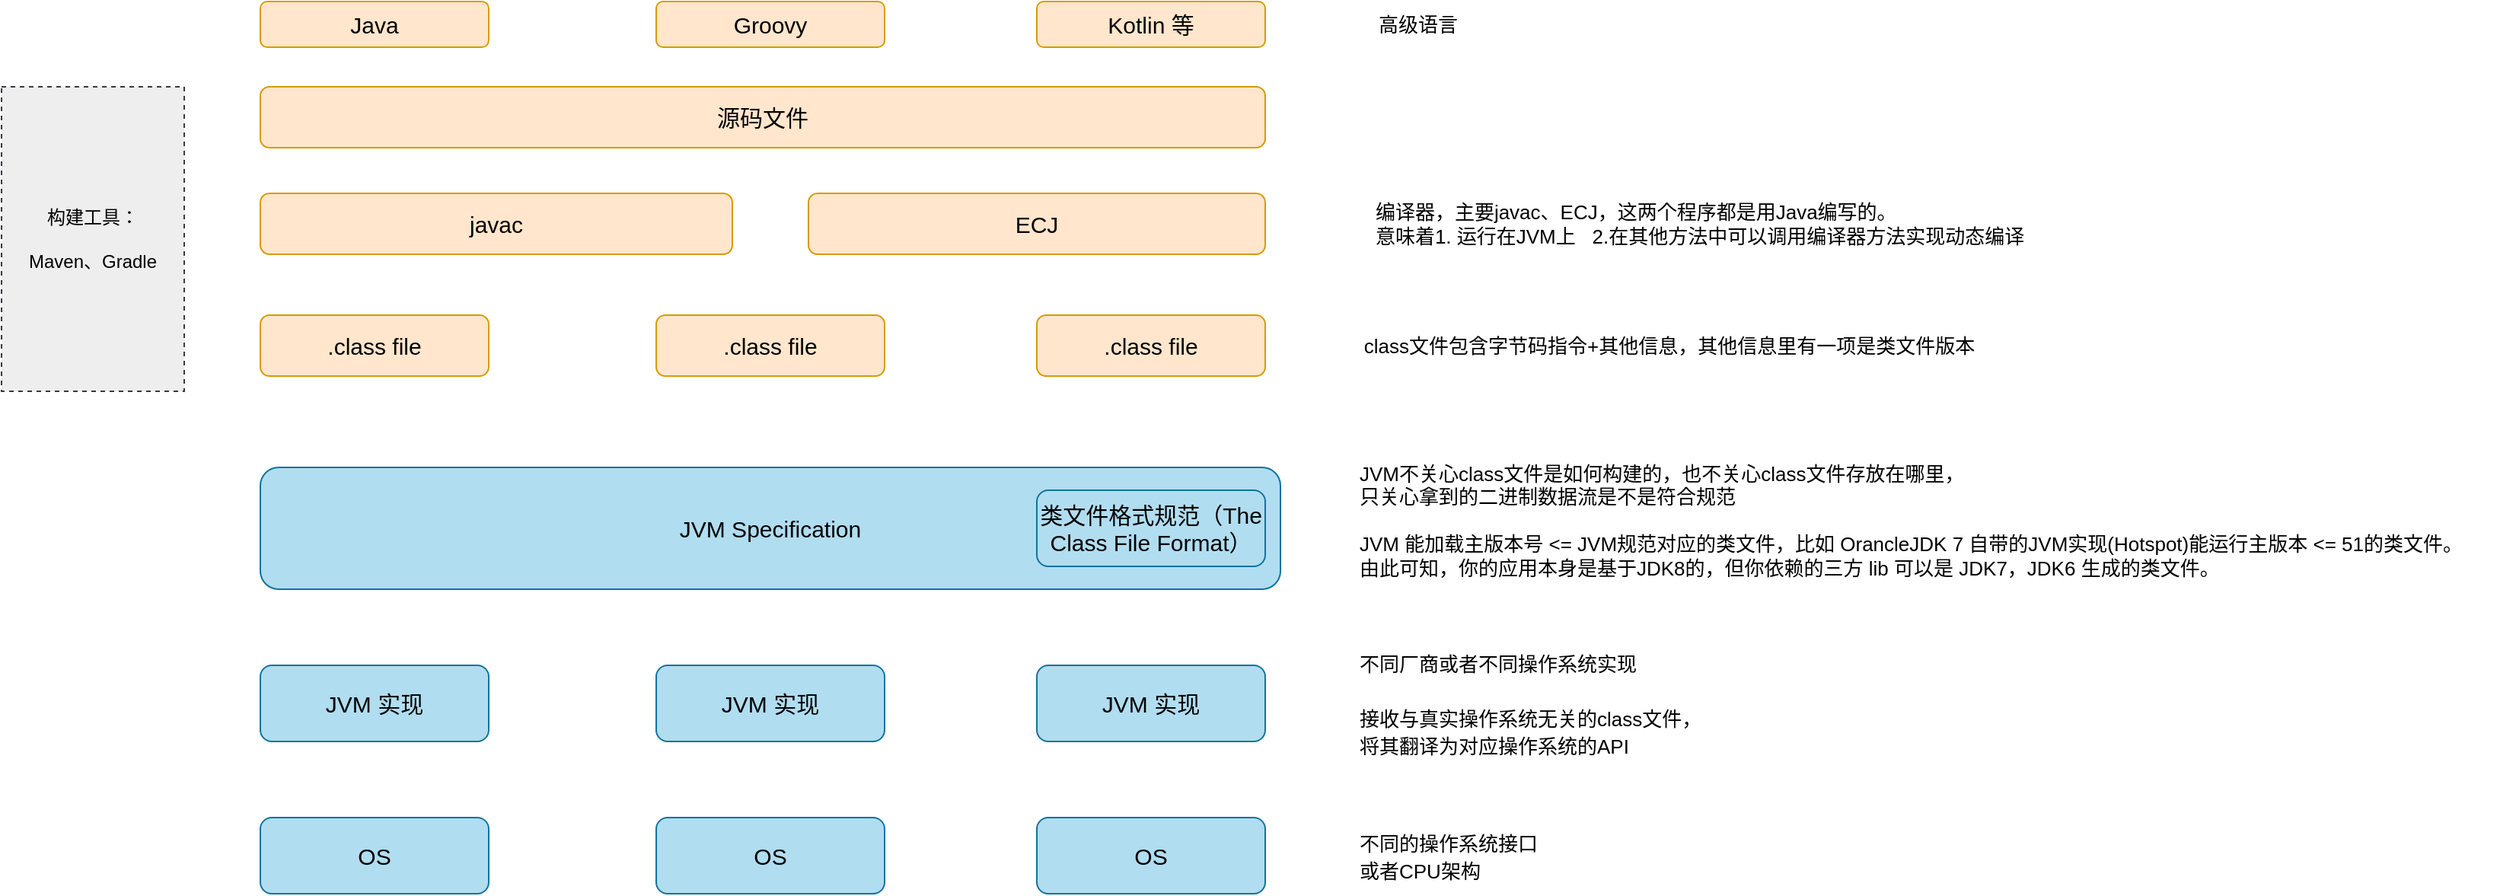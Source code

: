 <mxfile version="21.6.1" type="device">
  <diagram name="第 1 页" id="1w5NsC2emiLNdVD03kNB">
    <mxGraphModel dx="1834" dy="1244" grid="1" gridSize="10" guides="1" tooltips="1" connect="1" arrows="1" fold="1" page="0" pageScale="1" pageWidth="827" pageHeight="1169" math="0" shadow="0">
      <root>
        <mxCell id="0" />
        <mxCell id="1" parent="0" />
        <mxCell id="37xs_Hc1dv1iKzHrnzp1-1" value="OS" style="rounded=1;whiteSpace=wrap;html=1;fontSize=15;fillColor=#b1ddf0;strokeColor=#10739e;" vertex="1" parent="1">
          <mxGeometry x="-20" y="440" width="150" height="50" as="geometry" />
        </mxCell>
        <mxCell id="37xs_Hc1dv1iKzHrnzp1-4" value="OS" style="rounded=1;whiteSpace=wrap;html=1;fontSize=15;fillColor=#b1ddf0;strokeColor=#10739e;" vertex="1" parent="1">
          <mxGeometry x="240" y="440" width="150" height="50" as="geometry" />
        </mxCell>
        <mxCell id="37xs_Hc1dv1iKzHrnzp1-5" value="OS" style="rounded=1;whiteSpace=wrap;html=1;fontSize=15;fillColor=#b1ddf0;strokeColor=#10739e;" vertex="1" parent="1">
          <mxGeometry x="490" y="440" width="150" height="50" as="geometry" />
        </mxCell>
        <mxCell id="37xs_Hc1dv1iKzHrnzp1-8" value="&lt;font style=&quot;font-size: 13px;&quot;&gt;不同的操作系统接口或者CPU架构&lt;/font&gt;" style="text;html=1;strokeColor=none;fillColor=none;align=left;verticalAlign=middle;whiteSpace=wrap;rounded=0;fontSize=15;" vertex="1" parent="1">
          <mxGeometry x="700" y="450" width="130" height="30" as="geometry" />
        </mxCell>
        <mxCell id="37xs_Hc1dv1iKzHrnzp1-9" value="JVM Specification" style="rounded=1;whiteSpace=wrap;html=1;fontSize=15;fillColor=#b1ddf0;strokeColor=#10739e;" vertex="1" parent="1">
          <mxGeometry x="-20" y="210" width="670" height="80" as="geometry" />
        </mxCell>
        <mxCell id="37xs_Hc1dv1iKzHrnzp1-10" value="JVM 实现" style="rounded=1;whiteSpace=wrap;html=1;fontSize=15;fillColor=#b1ddf0;strokeColor=#10739e;" vertex="1" parent="1">
          <mxGeometry x="-20" y="340" width="150" height="50" as="geometry" />
        </mxCell>
        <mxCell id="37xs_Hc1dv1iKzHrnzp1-11" value="JVM 实现" style="rounded=1;whiteSpace=wrap;html=1;fontSize=15;fillColor=#b1ddf0;strokeColor=#10739e;" vertex="1" parent="1">
          <mxGeometry x="240" y="340" width="150" height="50" as="geometry" />
        </mxCell>
        <mxCell id="37xs_Hc1dv1iKzHrnzp1-12" value="JVM 实现" style="rounded=1;whiteSpace=wrap;html=1;fontSize=15;fillColor=#b1ddf0;strokeColor=#10739e;" vertex="1" parent="1">
          <mxGeometry x="490" y="340" width="150" height="50" as="geometry" />
        </mxCell>
        <mxCell id="37xs_Hc1dv1iKzHrnzp1-13" value="&lt;font style=&quot;font-size: 13px;&quot;&gt;不同厂商或者不同操作系统实现&lt;br&gt;&lt;br&gt;接收与真实操作系统无关的class文件，将其翻译为对应操作系统的API&lt;/font&gt;" style="text;html=1;strokeColor=none;fillColor=none;align=left;verticalAlign=middle;whiteSpace=wrap;rounded=0;fontSize=15;" vertex="1" parent="1">
          <mxGeometry x="700" y="350" width="230" height="30" as="geometry" />
        </mxCell>
        <mxCell id="37xs_Hc1dv1iKzHrnzp1-17" value="类文件格式规范（The Class File Format）" style="rounded=1;whiteSpace=wrap;html=1;fontSize=15;fillColor=#b1ddf0;strokeColor=#10739e;" vertex="1" parent="1">
          <mxGeometry x="490" y="225" width="150" height="50" as="geometry" />
        </mxCell>
        <mxCell id="37xs_Hc1dv1iKzHrnzp1-18" value=".class file" style="rounded=1;whiteSpace=wrap;html=1;fontSize=15;fillColor=#ffe6cc;strokeColor=#d79b00;" vertex="1" parent="1">
          <mxGeometry x="-20" y="110" width="150" height="40" as="geometry" />
        </mxCell>
        <mxCell id="37xs_Hc1dv1iKzHrnzp1-19" value=".class file" style="rounded=1;whiteSpace=wrap;html=1;fontSize=15;fillColor=#ffe6cc;strokeColor=#d79b00;" vertex="1" parent="1">
          <mxGeometry x="240" y="110" width="150" height="40" as="geometry" />
        </mxCell>
        <mxCell id="37xs_Hc1dv1iKzHrnzp1-20" value=".class file" style="rounded=1;whiteSpace=wrap;html=1;fontSize=15;fillColor=#ffe6cc;strokeColor=#d79b00;" vertex="1" parent="1">
          <mxGeometry x="490" y="110" width="150" height="40" as="geometry" />
        </mxCell>
        <mxCell id="37xs_Hc1dv1iKzHrnzp1-21" value="&lt;font style=&quot;&quot;&gt;JVM不关心class文件是如何构建的，也不关心class文件存放在哪里，&lt;br style=&quot;font-size: 13px;&quot;&gt;只关心拿到的二进制数据流是不是符合规范&lt;br&gt;&lt;br&gt;&lt;div style=&quot;&quot;&gt;JVM 能加载主版本号 &amp;lt;= JVM规范对应的类文件，比如 OrancleJDK 7 自带的JVM实现(Hotspot)能运行主版本 &amp;lt;= 51的类文件。&lt;/div&gt;&lt;div style=&quot;&quot;&gt;由此可知，你的应用本身是基于JDK8的，但你依赖的三方 lib 可以是 JDK7，JDK6 生成的类文件。&lt;/div&gt;&lt;/font&gt;" style="text;html=1;align=left;verticalAlign=middle;resizable=0;points=[];autosize=1;strokeColor=none;fillColor=none;fontSize=13;" vertex="1" parent="1">
          <mxGeometry x="700" y="200" width="750" height="90" as="geometry" />
        </mxCell>
        <mxCell id="37xs_Hc1dv1iKzHrnzp1-23" value="&lt;font style=&quot;font-size: 13px;&quot;&gt;class文件包含字节码指令+其他信息，其他信息里有一项是类文件版本&lt;/font&gt;" style="text;html=1;align=center;verticalAlign=middle;resizable=0;points=[];autosize=1;strokeColor=none;fillColor=none;" vertex="1" parent="1">
          <mxGeometry x="695" y="115" width="420" height="30" as="geometry" />
        </mxCell>
        <mxCell id="37xs_Hc1dv1iKzHrnzp1-24" value="Java" style="rounded=1;whiteSpace=wrap;html=1;fontSize=15;fillColor=#ffe6cc;strokeColor=#d79b00;" vertex="1" parent="1">
          <mxGeometry x="-20" y="-96" width="150" height="30" as="geometry" />
        </mxCell>
        <mxCell id="37xs_Hc1dv1iKzHrnzp1-25" value="Groovy" style="rounded=1;whiteSpace=wrap;html=1;fontSize=15;fillColor=#ffe6cc;strokeColor=#d79b00;" vertex="1" parent="1">
          <mxGeometry x="240" y="-96" width="150" height="30" as="geometry" />
        </mxCell>
        <mxCell id="37xs_Hc1dv1iKzHrnzp1-26" value="Kotlin 等" style="rounded=1;whiteSpace=wrap;html=1;fontSize=15;fillColor=#ffe6cc;strokeColor=#d79b00;" vertex="1" parent="1">
          <mxGeometry x="490" y="-96" width="150" height="30" as="geometry" />
        </mxCell>
        <mxCell id="37xs_Hc1dv1iKzHrnzp1-27" value="&lt;span style=&quot;font-size: 13px;&quot;&gt;高级语言&lt;/span&gt;" style="text;html=1;align=center;verticalAlign=middle;resizable=0;points=[];autosize=1;strokeColor=none;fillColor=none;" vertex="1" parent="1">
          <mxGeometry x="700" y="-96" width="80" height="30" as="geometry" />
        </mxCell>
        <mxCell id="37xs_Hc1dv1iKzHrnzp1-28" value="源码文件" style="rounded=1;whiteSpace=wrap;html=1;fontSize=15;fillColor=#ffe6cc;strokeColor=#d79b00;" vertex="1" parent="1">
          <mxGeometry x="-20" y="-40" width="660" height="40" as="geometry" />
        </mxCell>
        <mxCell id="37xs_Hc1dv1iKzHrnzp1-29" value="javac" style="rounded=1;whiteSpace=wrap;html=1;fontSize=15;fillColor=#ffe6cc;strokeColor=#d79b00;" vertex="1" parent="1">
          <mxGeometry x="-20" y="30" width="310" height="40" as="geometry" />
        </mxCell>
        <mxCell id="37xs_Hc1dv1iKzHrnzp1-30" value="ECJ" style="rounded=1;whiteSpace=wrap;html=1;fontSize=15;fillColor=#ffe6cc;strokeColor=#d79b00;" vertex="1" parent="1">
          <mxGeometry x="340" y="30" width="300" height="40" as="geometry" />
        </mxCell>
        <mxCell id="37xs_Hc1dv1iKzHrnzp1-31" value="&lt;div style=&quot;text-align: left;&quot;&gt;&lt;span style=&quot;font-size: 13px; background-color: initial;&quot;&gt;编译器，主要javac、ECJ，这两个程序都是用Java编写的。&lt;/span&gt;&lt;/div&gt;&lt;span style=&quot;font-size: 13px;&quot;&gt;&lt;div style=&quot;text-align: left;&quot;&gt;&lt;span style=&quot;background-color: initial;&quot;&gt;意味着1. 运行在JVM上&amp;nbsp; &amp;nbsp;2.在其他方法中可以调用编译器方法实现动态编译&lt;/span&gt;&lt;/div&gt;&lt;/span&gt;" style="text;html=1;align=center;verticalAlign=middle;resizable=0;points=[];autosize=1;strokeColor=none;fillColor=none;" vertex="1" parent="1">
          <mxGeometry x="700" y="30" width="450" height="40" as="geometry" />
        </mxCell>
        <mxCell id="37xs_Hc1dv1iKzHrnzp1-34" value="构建工具：&lt;br&gt;&lt;br&gt;Maven、Gradle" style="rounded=0;whiteSpace=wrap;html=1;dashed=1;fillColor=#eeeeee;strokeColor=#36393d;" vertex="1" parent="1">
          <mxGeometry x="-190" y="-40" width="120" height="200" as="geometry" />
        </mxCell>
      </root>
    </mxGraphModel>
  </diagram>
</mxfile>
